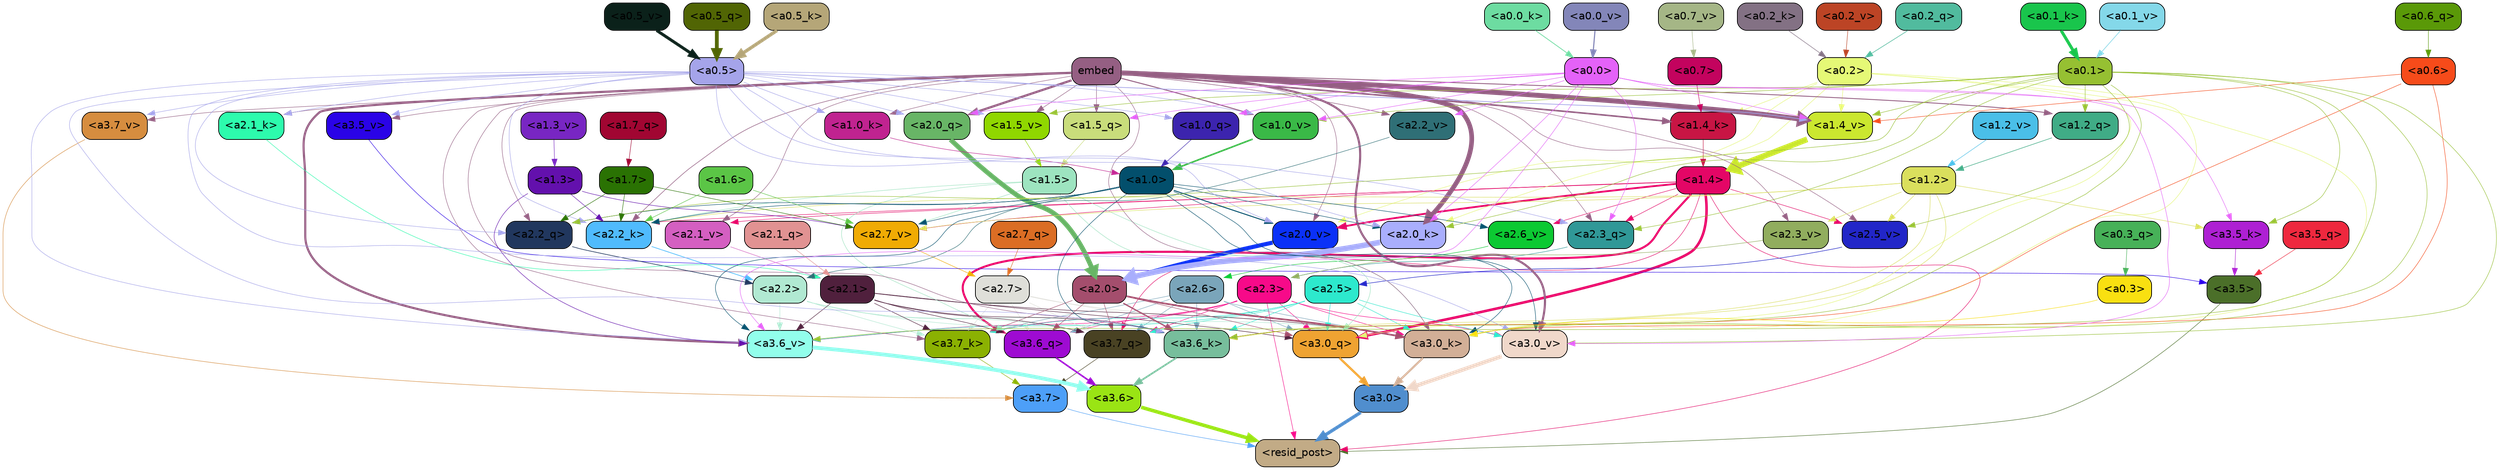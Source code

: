 strict digraph "" {
	graph [bgcolor=transparent,
		layout=dot,
		overlap=false,
		splines=true
	];
	"<a3.7>"	[color=black,
		fillcolor="#4d9ff8",
		fontname=Helvetica,
		shape=box,
		style="filled, rounded"];
	"<resid_post>"	[color=black,
		fillcolor="#c2ab86",
		fontname=Helvetica,
		shape=box,
		style="filled, rounded"];
	"<a3.7>" -> "<resid_post>"	[color="#4d9ff8",
		penwidth=0.6];
	"<a3.6>"	[color=black,
		fillcolor="#9ae414",
		fontname=Helvetica,
		shape=box,
		style="filled, rounded"];
	"<a3.6>" -> "<resid_post>"	[color="#9ae414",
		penwidth=4.646730065345764];
	"<a3.5>"	[color=black,
		fillcolor="#4b6f29",
		fontname=Helvetica,
		shape=box,
		style="filled, rounded"];
	"<a3.5>" -> "<resid_post>"	[color="#4b6f29",
		penwidth=0.6];
	"<a3.0>"	[color=black,
		fillcolor="#508ece",
		fontname=Helvetica,
		shape=box,
		style="filled, rounded"];
	"<a3.0>" -> "<resid_post>"	[color="#508ece",
		penwidth=4.323132634162903];
	"<a2.3>"	[color=black,
		fillcolor="#f70a89",
		fontname=Helvetica,
		shape=box,
		style="filled, rounded"];
	"<a2.3>" -> "<resid_post>"	[color="#f70a89",
		penwidth=0.6];
	"<a3.7_q>"	[color=black,
		fillcolor="#494223",
		fontname=Helvetica,
		shape=box,
		style="filled, rounded"];
	"<a2.3>" -> "<a3.7_q>"	[color="#f70a89",
		penwidth=0.6];
	"<a3.6_q>"	[color=black,
		fillcolor="#9e0bd2",
		fontname=Helvetica,
		shape=box,
		style="filled, rounded"];
	"<a2.3>" -> "<a3.6_q>"	[color="#f70a89",
		penwidth=0.6];
	"<a3.0_q>"	[color=black,
		fillcolor="#efa332",
		fontname=Helvetica,
		shape=box,
		style="filled, rounded"];
	"<a2.3>" -> "<a3.0_q>"	[color="#f70a89",
		penwidth=0.6];
	"<a3.7_k>"	[color=black,
		fillcolor="#8bb102",
		fontname=Helvetica,
		shape=box,
		style="filled, rounded"];
	"<a2.3>" -> "<a3.7_k>"	[color="#f70a89",
		penwidth=0.6];
	"<a3.0_k>"	[color=black,
		fillcolor="#d2af97",
		fontname=Helvetica,
		shape=box,
		style="filled, rounded"];
	"<a2.3>" -> "<a3.0_k>"	[color="#f70a89",
		penwidth=0.6];
	"<a3.6_v>"	[color=black,
		fillcolor="#92feeb",
		fontname=Helvetica,
		shape=box,
		style="filled, rounded"];
	"<a2.3>" -> "<a3.6_v>"	[color="#f70a89",
		penwidth=0.6];
	"<a3.0_v>"	[color=black,
		fillcolor="#f0d8ca",
		fontname=Helvetica,
		shape=box,
		style="filled, rounded"];
	"<a2.3>" -> "<a3.0_v>"	[color="#f70a89",
		penwidth=0.6];
	"<a1.4>"	[color=black,
		fillcolor="#e40666",
		fontname=Helvetica,
		shape=box,
		style="filled, rounded"];
	"<a1.4>" -> "<resid_post>"	[color="#e40666",
		penwidth=0.6];
	"<a1.4>" -> "<a3.7_q>"	[color="#e40666",
		penwidth=0.6];
	"<a1.4>" -> "<a3.6_q>"	[color="#e40666",
		penwidth=2.700703263282776];
	"<a1.4>" -> "<a3.0_q>"	[color="#e40666",
		penwidth=3.34255850315094];
	"<a2.3_q>"	[color=black,
		fillcolor="#309897",
		fontname=Helvetica,
		shape=box,
		style="filled, rounded"];
	"<a1.4>" -> "<a2.3_q>"	[color="#e40666",
		penwidth=0.6];
	"<a2.2_k>"	[color=black,
		fillcolor="#50bbfd",
		fontname=Helvetica,
		shape=box,
		style="filled, rounded"];
	"<a1.4>" -> "<a2.2_k>"	[color="#e40666",
		penwidth=0.6];
	"<a2.7_v>"	[color=black,
		fillcolor="#f0ab04",
		fontname=Helvetica,
		shape=box,
		style="filled, rounded"];
	"<a1.4>" -> "<a2.7_v>"	[color="#e40666",
		penwidth=0.6];
	"<a2.6_v>"	[color=black,
		fillcolor="#0cc932",
		fontname=Helvetica,
		shape=box,
		style="filled, rounded"];
	"<a1.4>" -> "<a2.6_v>"	[color="#e40666",
		penwidth=0.6];
	"<a2.5_v>"	[color=black,
		fillcolor="#2226c8",
		fontname=Helvetica,
		shape=box,
		style="filled, rounded"];
	"<a1.4>" -> "<a2.5_v>"	[color="#e40666",
		penwidth=0.6];
	"<a2.1_v>"	[color=black,
		fillcolor="#d45fc1",
		fontname=Helvetica,
		shape=box,
		style="filled, rounded"];
	"<a1.4>" -> "<a2.1_v>"	[color="#e40666",
		penwidth=0.6];
	"<a2.0_v>"	[color=black,
		fillcolor="#0b31f7",
		fontname=Helvetica,
		shape=box,
		style="filled, rounded"];
	"<a1.4>" -> "<a2.0_v>"	[color="#e40666",
		penwidth=2.387977123260498];
	"<a3.7_q>" -> "<a3.7>"	[color="#494223",
		penwidth=0.6];
	"<a3.6_q>" -> "<a3.6>"	[color="#9e0bd2",
		penwidth=2.03758105635643];
	"<a3.5_q>"	[color=black,
		fillcolor="#ee283e",
		fontname=Helvetica,
		shape=box,
		style="filled, rounded"];
	"<a3.5_q>" -> "<a3.5>"	[color="#ee283e",
		penwidth=0.6];
	"<a3.0_q>" -> "<a3.0>"	[color="#efa332",
		penwidth=2.8638100624084473];
	"<a3.7_k>" -> "<a3.7>"	[color="#8bb102",
		penwidth=0.6];
	"<a3.6_k>"	[color=black,
		fillcolor="#77be9c",
		fontname=Helvetica,
		shape=box,
		style="filled, rounded"];
	"<a3.6_k>" -> "<a3.6>"	[color="#77be9c",
		penwidth=2.174198240041733];
	"<a3.5_k>"	[color=black,
		fillcolor="#ae20d3",
		fontname=Helvetica,
		shape=box,
		style="filled, rounded"];
	"<a3.5_k>" -> "<a3.5>"	[color="#ae20d3",
		penwidth=0.6];
	"<a3.0_k>" -> "<a3.0>"	[color="#d2af97",
		penwidth=2.6274144649505615];
	"<a3.7_v>"	[color=black,
		fillcolor="#d68d3f",
		fontname=Helvetica,
		shape=box,
		style="filled, rounded"];
	"<a3.7_v>" -> "<a3.7>"	[color="#d68d3f",
		penwidth=0.6];
	"<a3.6_v>" -> "<a3.6>"	[color="#92feeb",
		penwidth=5.002329230308533];
	"<a3.5_v>"	[color=black,
		fillcolor="#2a03e7",
		fontname=Helvetica,
		shape=box,
		style="filled, rounded"];
	"<a3.5_v>" -> "<a3.5>"	[color="#2a03e7",
		penwidth=0.6];
	"<a3.0_v>" -> "<a3.0>"	[color="#f0d8ca",
		penwidth=5.188832879066467];
	"<a2.7>"	[color=black,
		fillcolor="#dfdfd9",
		fontname=Helvetica,
		shape=box,
		style="filled, rounded"];
	"<a2.7>" -> "<a3.7_q>"	[color="#dfdfd9",
		penwidth=0.6];
	"<a2.7>" -> "<a3.6_q>"	[color="#dfdfd9",
		penwidth=0.6];
	"<a2.7>" -> "<a3.0_q>"	[color="#dfdfd9",
		penwidth=0.6];
	"<a2.7>" -> "<a3.7_k>"	[color="#dfdfd9",
		penwidth=0.6];
	"<a2.7>" -> "<a3.0_k>"	[color="#dfdfd9",
		penwidth=0.6];
	"<a2.6>"	[color=black,
		fillcolor="#7aa5ba",
		fontname=Helvetica,
		shape=box,
		style="filled, rounded"];
	"<a2.6>" -> "<a3.7_q>"	[color="#7aa5ba",
		penwidth=0.6];
	"<a2.6>" -> "<a3.6_q>"	[color="#7aa5ba",
		penwidth=0.6];
	"<a2.6>" -> "<a3.0_q>"	[color="#7aa5ba",
		penwidth=0.6];
	"<a2.6>" -> "<a3.7_k>"	[color="#7aa5ba",
		penwidth=0.6];
	"<a2.6>" -> "<a3.6_k>"	[color="#7aa5ba",
		penwidth=0.6];
	"<a2.6>" -> "<a3.0_k>"	[color="#7aa5ba",
		penwidth=0.6];
	"<a2.5>"	[color=black,
		fillcolor="#2de9cd",
		fontname=Helvetica,
		shape=box,
		style="filled, rounded"];
	"<a2.5>" -> "<a3.7_q>"	[color="#2de9cd",
		penwidth=0.6];
	"<a2.5>" -> "<a3.0_q>"	[color="#2de9cd",
		penwidth=0.6];
	"<a2.5>" -> "<a3.7_k>"	[color="#2de9cd",
		penwidth=0.6];
	"<a2.5>" -> "<a3.6_k>"	[color="#2de9cd",
		penwidth=0.6];
	"<a2.5>" -> "<a3.0_k>"	[color="#2de9cd",
		penwidth=0.6];
	"<a2.5>" -> "<a3.6_v>"	[color="#2de9cd",
		penwidth=0.6];
	"<a2.5>" -> "<a3.0_v>"	[color="#2de9cd",
		penwidth=0.6];
	"<a2.2>"	[color=black,
		fillcolor="#b1e9d2",
		fontname=Helvetica,
		shape=box,
		style="filled, rounded"];
	"<a2.2>" -> "<a3.7_q>"	[color="#b1e9d2",
		penwidth=0.6];
	"<a2.2>" -> "<a3.7_k>"	[color="#b1e9d2",
		penwidth=0.6];
	"<a2.2>" -> "<a3.6_k>"	[color="#b1e9d2",
		penwidth=0.6];
	"<a2.2>" -> "<a3.0_k>"	[color="#b1e9d2",
		penwidth=0.6];
	"<a2.2>" -> "<a3.6_v>"	[color="#b1e9d2",
		penwidth=0.6];
	"<a2.1>"	[color=black,
		fillcolor="#50203d",
		fontname=Helvetica,
		shape=box,
		style="filled, rounded"];
	"<a2.1>" -> "<a3.7_q>"	[color="#50203d",
		penwidth=0.6];
	"<a2.1>" -> "<a3.6_q>"	[color="#50203d",
		penwidth=0.6];
	"<a2.1>" -> "<a3.0_q>"	[color="#50203d",
		penwidth=0.6];
	"<a2.1>" -> "<a3.7_k>"	[color="#50203d",
		penwidth=0.6];
	"<a2.1>" -> "<a3.6_k>"	[color="#50203d",
		penwidth=0.6];
	"<a2.1>" -> "<a3.0_k>"	[color="#50203d",
		penwidth=0.6];
	"<a2.1>" -> "<a3.6_v>"	[color="#50203d",
		penwidth=0.6];
	"<a2.0>"	[color=black,
		fillcolor="#a44e6d",
		fontname=Helvetica,
		shape=box,
		style="filled, rounded"];
	"<a2.0>" -> "<a3.7_q>"	[color="#a44e6d",
		penwidth=0.6];
	"<a2.0>" -> "<a3.6_q>"	[color="#a44e6d",
		penwidth=0.6];
	"<a2.0>" -> "<a3.0_q>"	[color="#a44e6d",
		penwidth=0.6];
	"<a2.0>" -> "<a3.7_k>"	[color="#a44e6d",
		penwidth=0.6];
	"<a2.0>" -> "<a3.6_k>"	[color="#a44e6d",
		penwidth=1.6454488784074783];
	"<a2.0>" -> "<a3.0_k>"	[color="#a44e6d",
		penwidth=2.2218968719244003];
	"<a1.5>"	[color=black,
		fillcolor="#9de4c0",
		fontname=Helvetica,
		shape=box,
		style="filled, rounded"];
	"<a1.5>" -> "<a3.6_q>"	[color="#9de4c0",
		penwidth=0.6];
	"<a1.5>" -> "<a3.0_q>"	[color="#9de4c0",
		penwidth=0.6];
	"<a1.5>" -> "<a3.0_k>"	[color="#9de4c0",
		penwidth=0.6];
	"<a1.5>" -> "<a2.2_k>"	[color="#9de4c0",
		penwidth=0.6];
	"<a1.5>" -> "<a2.7_v>"	[color="#9de4c0",
		penwidth=0.6];
	"<a0.2>"	[color=black,
		fillcolor="#e5f876",
		fontname=Helvetica,
		shape=box,
		style="filled, rounded"];
	"<a0.2>" -> "<a3.0_q>"	[color="#e5f876",
		penwidth=0.6];
	"<a0.2>" -> "<a3.6_k>"	[color="#e5f876",
		penwidth=0.6];
	"<a0.2>" -> "<a3.0_k>"	[color="#e5f876",
		penwidth=0.6];
	"<a2.0_k>"	[color=black,
		fillcolor="#a9aefd",
		fontname=Helvetica,
		shape=box,
		style="filled, rounded"];
	"<a0.2>" -> "<a2.0_k>"	[color="#e5f876",
		penwidth=0.6];
	"<a0.2>" -> "<a2.0_v>"	[color="#e5f876",
		penwidth=0.6];
	"<a1.4_k>"	[color=black,
		fillcolor="#c81544",
		fontname=Helvetica,
		shape=box,
		style="filled, rounded"];
	"<a0.2>" -> "<a1.4_k>"	[color="#e5f876",
		penwidth=0.6];
	"<a1.4_v>"	[color=black,
		fillcolor="#cbe72f",
		fontname=Helvetica,
		shape=box,
		style="filled, rounded"];
	"<a0.2>" -> "<a1.4_v>"	[color="#e5f876",
		penwidth=0.6];
	embed	[color=black,
		fillcolor="#955f83",
		fontname=Helvetica,
		shape=box,
		style="filled, rounded"];
	embed -> "<a3.7_k>"	[color="#955f83",
		penwidth=0.6];
	embed -> "<a3.6_k>"	[color="#955f83",
		penwidth=0.6];
	embed -> "<a3.0_k>"	[color="#955f83",
		penwidth=0.6];
	embed -> "<a3.7_v>"	[color="#955f83",
		penwidth=0.6];
	embed -> "<a3.6_v>"	[color="#955f83",
		penwidth=2.8301228284835815];
	embed -> "<a3.5_v>"	[color="#955f83",
		penwidth=0.6];
	embed -> "<a3.0_v>"	[color="#955f83",
		penwidth=2.7660785913467407];
	embed -> "<a2.3_q>"	[color="#955f83",
		penwidth=0.6];
	"<a2.2_q>"	[color=black,
		fillcolor="#21375e",
		fontname=Helvetica,
		shape=box,
		style="filled, rounded"];
	embed -> "<a2.2_q>"	[color="#955f83",
		penwidth=0.6];
	"<a2.0_q>"	[color=black,
		fillcolor="#68b566",
		fontname=Helvetica,
		shape=box,
		style="filled, rounded"];
	embed -> "<a2.0_q>"	[color="#955f83",
		penwidth=2.918822765350342];
	embed -> "<a2.2_k>"	[color="#955f83",
		penwidth=0.7099294662475586];
	"<a2.1_k>"	[color=black,
		fillcolor="#2dfbad",
		fontname=Helvetica,
		shape=box,
		style="filled, rounded"];
	embed -> "<a2.1_k>"	[color="#955f83",
		penwidth=0.6];
	embed -> "<a2.0_k>"	[color="#955f83",
		penwidth=6.075345039367676];
	embed -> "<a2.5_v>"	[color="#955f83",
		penwidth=0.6];
	"<a2.3_v>"	[color=black,
		fillcolor="#91ad5e",
		fontname=Helvetica,
		shape=box,
		style="filled, rounded"];
	embed -> "<a2.3_v>"	[color="#955f83",
		penwidth=0.6];
	"<a2.2_v>"	[color=black,
		fillcolor="#2f6f76",
		fontname=Helvetica,
		shape=box,
		style="filled, rounded"];
	embed -> "<a2.2_v>"	[color="#955f83",
		penwidth=0.6909599304199219];
	embed -> "<a2.1_v>"	[color="#955f83",
		penwidth=0.6];
	embed -> "<a2.0_v>"	[color="#955f83",
		penwidth=0.6];
	"<a1.5_q>"	[color=black,
		fillcolor="#c9dd7b",
		fontname=Helvetica,
		shape=box,
		style="filled, rounded"];
	embed -> "<a1.5_q>"	[color="#955f83",
		penwidth=0.6];
	"<a1.2_q>"	[color=black,
		fillcolor="#40ac86",
		fontname=Helvetica,
		shape=box,
		style="filled, rounded"];
	embed -> "<a1.2_q>"	[color="#955f83",
		penwidth=1.1075286865234375];
	embed -> "<a1.4_k>"	[color="#955f83",
		penwidth=2.043105125427246];
	"<a1.0_k>"	[color=black,
		fillcolor="#c02390",
		fontname=Helvetica,
		shape=box,
		style="filled, rounded"];
	embed -> "<a1.0_k>"	[color="#955f83",
		penwidth=0.6];
	"<a1.5_v>"	[color=black,
		fillcolor="#90d700",
		fontname=Helvetica,
		shape=box,
		style="filled, rounded"];
	embed -> "<a1.5_v>"	[color="#955f83",
		penwidth=0.6];
	embed -> "<a1.4_v>"	[color="#955f83",
		penwidth=6.46385931968689];
	"<a1.0_v>"	[color=black,
		fillcolor="#3ab947",
		fontname=Helvetica,
		shape=box,
		style="filled, rounded"];
	embed -> "<a1.0_v>"	[color="#955f83",
		penwidth=1.273291826248169];
	"<a1.2>"	[color=black,
		fillcolor="#dadf5d",
		fontname=Helvetica,
		shape=box,
		style="filled, rounded"];
	"<a1.2>" -> "<a3.6_k>"	[color="#dadf5d",
		penwidth=0.6];
	"<a1.2>" -> "<a3.5_k>"	[color="#dadf5d",
		penwidth=0.6];
	"<a1.2>" -> "<a3.0_k>"	[color="#dadf5d",
		penwidth=0.6];
	"<a1.2>" -> "<a2.2_k>"	[color="#dadf5d",
		penwidth=0.6];
	"<a1.2>" -> "<a2.7_v>"	[color="#dadf5d",
		penwidth=0.6];
	"<a1.2>" -> "<a2.5_v>"	[color="#dadf5d",
		penwidth=0.6];
	"<a1.2>" -> "<a2.3_v>"	[color="#dadf5d",
		penwidth=0.6];
	"<a1.0>"	[color=black,
		fillcolor="#034f6c",
		fontname=Helvetica,
		shape=box,
		style="filled, rounded"];
	"<a1.0>" -> "<a3.6_k>"	[color="#034f6c",
		penwidth=0.6];
	"<a1.0>" -> "<a3.0_k>"	[color="#034f6c",
		penwidth=0.6];
	"<a1.0>" -> "<a3.6_v>"	[color="#034f6c",
		penwidth=0.6];
	"<a1.0>" -> "<a3.0_v>"	[color="#034f6c",
		penwidth=0.6];
	"<a1.0>" -> "<a2.2_q>"	[color="#034f6c",
		penwidth=0.6];
	"<a1.0>" -> "<a2.2_k>"	[color="#034f6c",
		penwidth=0.6];
	"<a1.0>" -> "<a2.0_k>"	[color="#034f6c",
		penwidth=0.6];
	"<a1.0>" -> "<a2.7_v>"	[color="#034f6c",
		penwidth=0.6];
	"<a1.0>" -> "<a2.6_v>"	[color="#034f6c",
		penwidth=0.6];
	"<a1.0>" -> "<a2.0_v>"	[color="#034f6c",
		penwidth=1.2435333728790283];
	"<a0.6>"	[color=black,
		fillcolor="#f64b1a",
		fontname=Helvetica,
		shape=box,
		style="filled, rounded"];
	"<a0.6>" -> "<a3.6_k>"	[color="#f64b1a",
		penwidth=0.6];
	"<a0.6>" -> "<a3.0_k>"	[color="#f64b1a",
		penwidth=0.6];
	"<a0.6>" -> "<a1.4_v>"	[color="#f64b1a",
		penwidth=0.6];
	"<a0.5>"	[color=black,
		fillcolor="#a5a4ea",
		fontname=Helvetica,
		shape=box,
		style="filled, rounded"];
	"<a0.5>" -> "<a3.6_k>"	[color="#a5a4ea",
		penwidth=0.6];
	"<a0.5>" -> "<a3.7_v>"	[color="#a5a4ea",
		penwidth=0.6];
	"<a0.5>" -> "<a3.6_v>"	[color="#a5a4ea",
		penwidth=0.6];
	"<a0.5>" -> "<a3.5_v>"	[color="#a5a4ea",
		penwidth=0.6];
	"<a0.5>" -> "<a3.0_v>"	[color="#a5a4ea",
		penwidth=0.6124261617660522];
	"<a0.5>" -> "<a2.3_q>"	[color="#a5a4ea",
		penwidth=0.6];
	"<a0.5>" -> "<a2.2_q>"	[color="#a5a4ea",
		penwidth=0.6];
	"<a0.5>" -> "<a2.0_q>"	[color="#a5a4ea",
		penwidth=0.6];
	"<a0.5>" -> "<a2.2_k>"	[color="#a5a4ea",
		penwidth=0.6];
	"<a0.5>" -> "<a2.1_k>"	[color="#a5a4ea",
		penwidth=0.6];
	"<a0.5>" -> "<a2.0_k>"	[color="#a5a4ea",
		penwidth=0.6112704277038574];
	"<a0.5>" -> "<a2.0_v>"	[color="#a5a4ea",
		penwidth=0.6];
	"<a1.0_q>"	[color=black,
		fillcolor="#3c24ae",
		fontname=Helvetica,
		shape=box,
		style="filled, rounded"];
	"<a0.5>" -> "<a1.0_q>"	[color="#a5a4ea",
		penwidth=0.6];
	"<a0.5>" -> "<a1.0_k>"	[color="#a5a4ea",
		penwidth=0.6];
	"<a0.5>" -> "<a1.5_v>"	[color="#a5a4ea",
		penwidth=0.6];
	"<a0.5>" -> "<a1.4_v>"	[color="#a5a4ea",
		penwidth=0.9145197868347168];
	"<a0.5>" -> "<a1.0_v>"	[color="#a5a4ea",
		penwidth=0.6];
	"<a0.1>"	[color=black,
		fillcolor="#96c032",
		fontname=Helvetica,
		shape=box,
		style="filled, rounded"];
	"<a0.1>" -> "<a3.6_k>"	[color="#96c032",
		penwidth=0.6];
	"<a0.1>" -> "<a3.5_k>"	[color="#96c032",
		penwidth=0.6];
	"<a0.1>" -> "<a3.0_k>"	[color="#96c032",
		penwidth=0.6];
	"<a0.1>" -> "<a3.6_v>"	[color="#96c032",
		penwidth=0.6];
	"<a0.1>" -> "<a3.0_v>"	[color="#96c032",
		penwidth=0.6];
	"<a0.1>" -> "<a2.3_q>"	[color="#96c032",
		penwidth=0.6];
	"<a0.1>" -> "<a2.2_q>"	[color="#96c032",
		penwidth=0.6];
	"<a0.1>" -> "<a2.0_k>"	[color="#96c032",
		penwidth=0.6];
	"<a0.1>" -> "<a2.5_v>"	[color="#96c032",
		penwidth=0.6];
	"<a0.1>" -> "<a1.2_q>"	[color="#96c032",
		penwidth=0.6];
	"<a0.1>" -> "<a1.5_v>"	[color="#96c032",
		penwidth=0.6];
	"<a0.1>" -> "<a1.4_v>"	[color="#96c032",
		penwidth=0.6];
	"<a0.1>" -> "<a1.0_v>"	[color="#96c032",
		penwidth=0.6];
	"<a0.0>"	[color=black,
		fillcolor="#e462f8",
		fontname=Helvetica,
		shape=box,
		style="filled, rounded"];
	"<a0.0>" -> "<a3.5_k>"	[color="#e462f8",
		penwidth=0.6];
	"<a0.0>" -> "<a3.6_v>"	[color="#e462f8",
		penwidth=0.6];
	"<a0.0>" -> "<a3.0_v>"	[color="#e462f8",
		penwidth=0.6];
	"<a0.0>" -> "<a2.3_q>"	[color="#e462f8",
		penwidth=0.6];
	"<a0.0>" -> "<a2.0_q>"	[color="#e462f8",
		penwidth=0.6];
	"<a0.0>" -> "<a2.0_k>"	[color="#e462f8",
		penwidth=0.6];
	"<a0.0>" -> "<a2.2_v>"	[color="#e462f8",
		penwidth=0.6];
	"<a0.0>" -> "<a1.5_q>"	[color="#e462f8",
		penwidth=0.6];
	"<a0.0>" -> "<a1.0_q>"	[color="#e462f8",
		penwidth=0.6];
	"<a0.0>" -> "<a1.4_v>"	[color="#e462f8",
		penwidth=0.6];
	"<a0.0>" -> "<a1.0_v>"	[color="#e462f8",
		penwidth=0.6];
	"<a0.3>"	[color=black,
		fillcolor="#f9e011",
		fontname=Helvetica,
		shape=box,
		style="filled, rounded"];
	"<a0.3>" -> "<a3.0_k>"	[color="#f9e011",
		penwidth=0.6];
	"<a1.3>"	[color=black,
		fillcolor="#6310ad",
		fontname=Helvetica,
		shape=box,
		style="filled, rounded"];
	"<a1.3>" -> "<a3.6_v>"	[color="#6310ad",
		penwidth=0.6];
	"<a1.3>" -> "<a2.2_k>"	[color="#6310ad",
		penwidth=0.6];
	"<a1.3>" -> "<a2.7_v>"	[color="#6310ad",
		penwidth=0.6];
	"<a2.7_q>"	[color=black,
		fillcolor="#db6d24",
		fontname=Helvetica,
		shape=box,
		style="filled, rounded"];
	"<a2.7_q>" -> "<a2.7>"	[color="#db6d24",
		penwidth=0.6];
	"<a2.3_q>" -> "<a2.3>"	[color="#309897",
		penwidth=0.6];
	"<a2.2_q>" -> "<a2.2>"	[color="#21375e",
		penwidth=0.8114519119262695];
	"<a2.1_q>"	[color=black,
		fillcolor="#e19292",
		fontname=Helvetica,
		shape=box,
		style="filled, rounded"];
	"<a2.1_q>" -> "<a2.1>"	[color="#e19292",
		penwidth=0.6];
	"<a2.0_q>" -> "<a2.0>"	[color="#68b566",
		penwidth=6.2323237657547];
	"<a2.2_k>" -> "<a2.2>"	[color="#50bbfd",
		penwidth=0.9331893920898438];
	"<a2.1_k>" -> "<a2.1>"	[color="#2dfbad",
		penwidth=0.6];
	"<a2.0_k>" -> "<a2.0>"	[color="#a9aefd",
		penwidth=7.158664226531982];
	"<a2.7_v>" -> "<a2.7>"	[color="#f0ab04",
		penwidth=0.6];
	"<a2.6_v>" -> "<a2.6>"	[color="#0cc932",
		penwidth=0.6];
	"<a2.5_v>" -> "<a2.5>"	[color="#2226c8",
		penwidth=0.6657319068908691];
	"<a2.3_v>" -> "<a2.3>"	[color="#91ad5e",
		penwidth=0.6];
	"<a2.2_v>" -> "<a2.2>"	[color="#2f6f76",
		penwidth=0.6];
	"<a2.1_v>" -> "<a2.1>"	[color="#d45fc1",
		penwidth=0.6];
	"<a2.0_v>" -> "<a2.0>"	[color="#0b31f7",
		penwidth=5.380099236965179];
	"<a1.7>"	[color=black,
		fillcolor="#2a7203",
		fontname=Helvetica,
		shape=box,
		style="filled, rounded"];
	"<a1.7>" -> "<a2.2_q>"	[color="#2a7203",
		penwidth=0.6];
	"<a1.7>" -> "<a2.2_k>"	[color="#2a7203",
		penwidth=0.6];
	"<a1.7>" -> "<a2.7_v>"	[color="#2a7203",
		penwidth=0.6];
	"<a1.6>"	[color=black,
		fillcolor="#5bc546",
		fontname=Helvetica,
		shape=box,
		style="filled, rounded"];
	"<a1.6>" -> "<a2.2_k>"	[color="#5bc546",
		penwidth=0.6];
	"<a1.6>" -> "<a2.7_v>"	[color="#5bc546",
		penwidth=0.6];
	"<a1.7_q>"	[color=black,
		fillcolor="#a10632",
		fontname=Helvetica,
		shape=box,
		style="filled, rounded"];
	"<a1.7_q>" -> "<a1.7>"	[color="#a10632",
		penwidth=0.6];
	"<a1.5_q>" -> "<a1.5>"	[color="#c9dd7b",
		penwidth=0.6];
	"<a1.2_q>" -> "<a1.2>"	[color="#40ac86",
		penwidth=0.6965713500976562];
	"<a1.0_q>" -> "<a1.0>"	[color="#3c24ae",
		penwidth=0.6];
	"<a1.4_k>" -> "<a1.4>"	[color="#c81544",
		penwidth=0.6];
	"<a1.0_k>" -> "<a1.0>"	[color="#c02390",
		penwidth=0.6];
	"<a1.5_v>" -> "<a1.5>"	[color="#90d700",
		penwidth=0.6];
	"<a1.4_v>" -> "<a1.4>"	[color="#cbe72f",
		penwidth=7.649995803833008];
	"<a1.3_v>"	[color=black,
		fillcolor="#7826c3",
		fontname=Helvetica,
		shape=box,
		style="filled, rounded"];
	"<a1.3_v>" -> "<a1.3>"	[color="#7826c3",
		penwidth=0.6];
	"<a1.2_v>"	[color=black,
		fillcolor="#4abfe8",
		fontname=Helvetica,
		shape=box,
		style="filled, rounded"];
	"<a1.2_v>" -> "<a1.2>"	[color="#4abfe8",
		penwidth=0.6];
	"<a1.0_v>" -> "<a1.0>"	[color="#3ab947",
		penwidth=2.050852060317993];
	"<a0.7>"	[color=black,
		fillcolor="#c3035e",
		fontname=Helvetica,
		shape=box,
		style="filled, rounded"];
	"<a0.7>" -> "<a1.4_k>"	[color="#c3035e",
		penwidth=0.6];
	"<a0.6_q>"	[color=black,
		fillcolor="#5a9908",
		fontname=Helvetica,
		shape=box,
		style="filled, rounded"];
	"<a0.6_q>" -> "<a0.6>"	[color="#5a9908",
		penwidth=0.6];
	"<a0.5_q>"	[color=black,
		fillcolor="#516504",
		fontname=Helvetica,
		shape=box,
		style="filled, rounded"];
	"<a0.5_q>" -> "<a0.5>"	[color="#516504",
		penwidth=4.9415271282196045];
	"<a0.3_q>"	[color=black,
		fillcolor="#47b158",
		fontname=Helvetica,
		shape=box,
		style="filled, rounded"];
	"<a0.3_q>" -> "<a0.3>"	[color="#47b158",
		penwidth=0.6];
	"<a0.2_q>"	[color=black,
		fillcolor="#51bb9e",
		fontname=Helvetica,
		shape=box,
		style="filled, rounded"];
	"<a0.2_q>" -> "<a0.2>"	[color="#51bb9e",
		penwidth=0.7393593788146973];
	"<a0.5_k>"	[color=black,
		fillcolor="#b5a678",
		fontname=Helvetica,
		shape=box,
		style="filled, rounded"];
	"<a0.5_k>" -> "<a0.5>"	[color="#b5a678",
		penwidth=4.382697105407715];
	"<a0.2_k>"	[color=black,
		fillcolor="#837184",
		fontname=Helvetica,
		shape=box,
		style="filled, rounded"];
	"<a0.2_k>" -> "<a0.2>"	[color="#837184",
		penwidth=0.6394491195678711];
	"<a0.1_k>"	[color=black,
		fillcolor="#19c54c",
		fontname=Helvetica,
		shape=box,
		style="filled, rounded"];
	"<a0.1_k>" -> "<a0.1>"	[color="#19c54c",
		penwidth=3.9428932666778564];
	"<a0.0_k>"	[color=black,
		fillcolor="#6ddca1",
		fontname=Helvetica,
		shape=box,
		style="filled, rounded"];
	"<a0.0_k>" -> "<a0.0>"	[color="#6ddca1",
		penwidth=0.9280776977539062];
	"<a0.7_v>"	[color=black,
		fillcolor="#a5b686",
		fontname=Helvetica,
		shape=box,
		style="filled, rounded"];
	"<a0.7_v>" -> "<a0.7>"	[color="#a5b686",
		penwidth=0.6];
	"<a0.5_v>"	[color=black,
		fillcolor="#0b211a",
		fontname=Helvetica,
		shape=box,
		style="filled, rounded"];
	"<a0.5_v>" -> "<a0.5>"	[color="#0b211a",
		penwidth=3.8846328258514404];
	"<a0.2_v>"	[color=black,
		fillcolor="#bc4425",
		fontname=Helvetica,
		shape=box,
		style="filled, rounded"];
	"<a0.2_v>" -> "<a0.2>"	[color="#bc4425",
		penwidth=0.6];
	"<a0.1_v>"	[color=black,
		fillcolor="#84d8e9",
		fontname=Helvetica,
		shape=box,
		style="filled, rounded"];
	"<a0.1_v>" -> "<a0.1>"	[color="#84d8e9",
		penwidth=0.8284716606140137];
	"<a0.0_v>"	[color=black,
		fillcolor="#8386b9",
		fontname=Helvetica,
		shape=box,
		style="filled, rounded"];
	"<a0.0_v>" -> "<a0.0>"	[color="#8386b9",
		penwidth=1.44976806640625];
}
